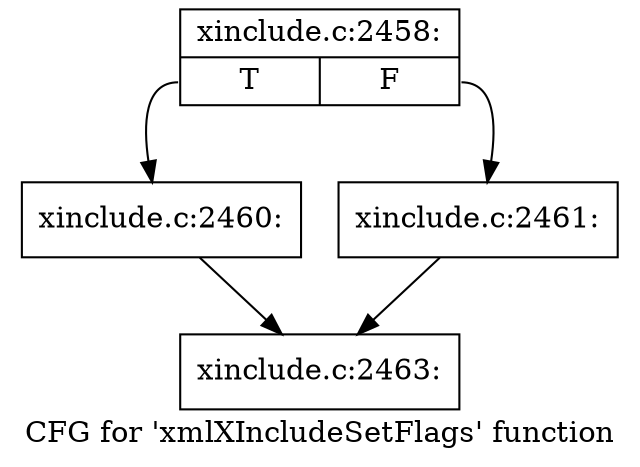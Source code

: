 digraph "CFG for 'xmlXIncludeSetFlags' function" {
	label="CFG for 'xmlXIncludeSetFlags' function";

	Node0x562923160110 [shape=record,label="{xinclude.c:2458:|{<s0>T|<s1>F}}"];
	Node0x562923160110:s0 -> Node0x562923197e50;
	Node0x562923160110:s1 -> Node0x562922ef7ab0;
	Node0x562923197e50 [shape=record,label="{xinclude.c:2460:}"];
	Node0x562923197e50 -> Node0x562923145e30;
	Node0x562922ef7ab0 [shape=record,label="{xinclude.c:2461:}"];
	Node0x562922ef7ab0 -> Node0x562923145e30;
	Node0x562923145e30 [shape=record,label="{xinclude.c:2463:}"];
}
